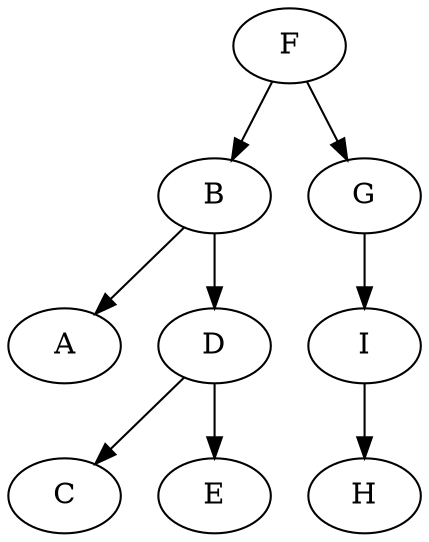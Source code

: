 digraph {
	F
	B
	F -> B
	G
	F -> G
	A
	B -> A
	D
	B -> D
	I
	G -> I
	C
	D -> C
	E
	D -> E
	H
	I -> H
}
